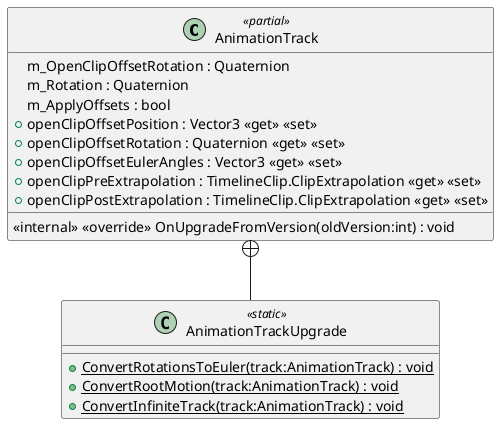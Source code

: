 @startuml
class AnimationTrack <<partial>> {
    m_OpenClipOffsetRotation : Quaternion
    m_Rotation : Quaternion
    m_ApplyOffsets : bool
    + openClipOffsetPosition : Vector3 <<get>> <<set>>
    + openClipOffsetRotation : Quaternion <<get>> <<set>>
    + openClipOffsetEulerAngles : Vector3 <<get>> <<set>>
    + openClipPreExtrapolation : TimelineClip.ClipExtrapolation <<get>> <<set>>
    + openClipPostExtrapolation : TimelineClip.ClipExtrapolation <<get>> <<set>>
    <<internal>> <<override>> OnUpgradeFromVersion(oldVersion:int) : void
}
class AnimationTrackUpgrade <<static>> {
    + {static} ConvertRotationsToEuler(track:AnimationTrack) : void
    + {static} ConvertRootMotion(track:AnimationTrack) : void
    + {static} ConvertInfiniteTrack(track:AnimationTrack) : void
}
AnimationTrack +-- AnimationTrackUpgrade
@enduml

